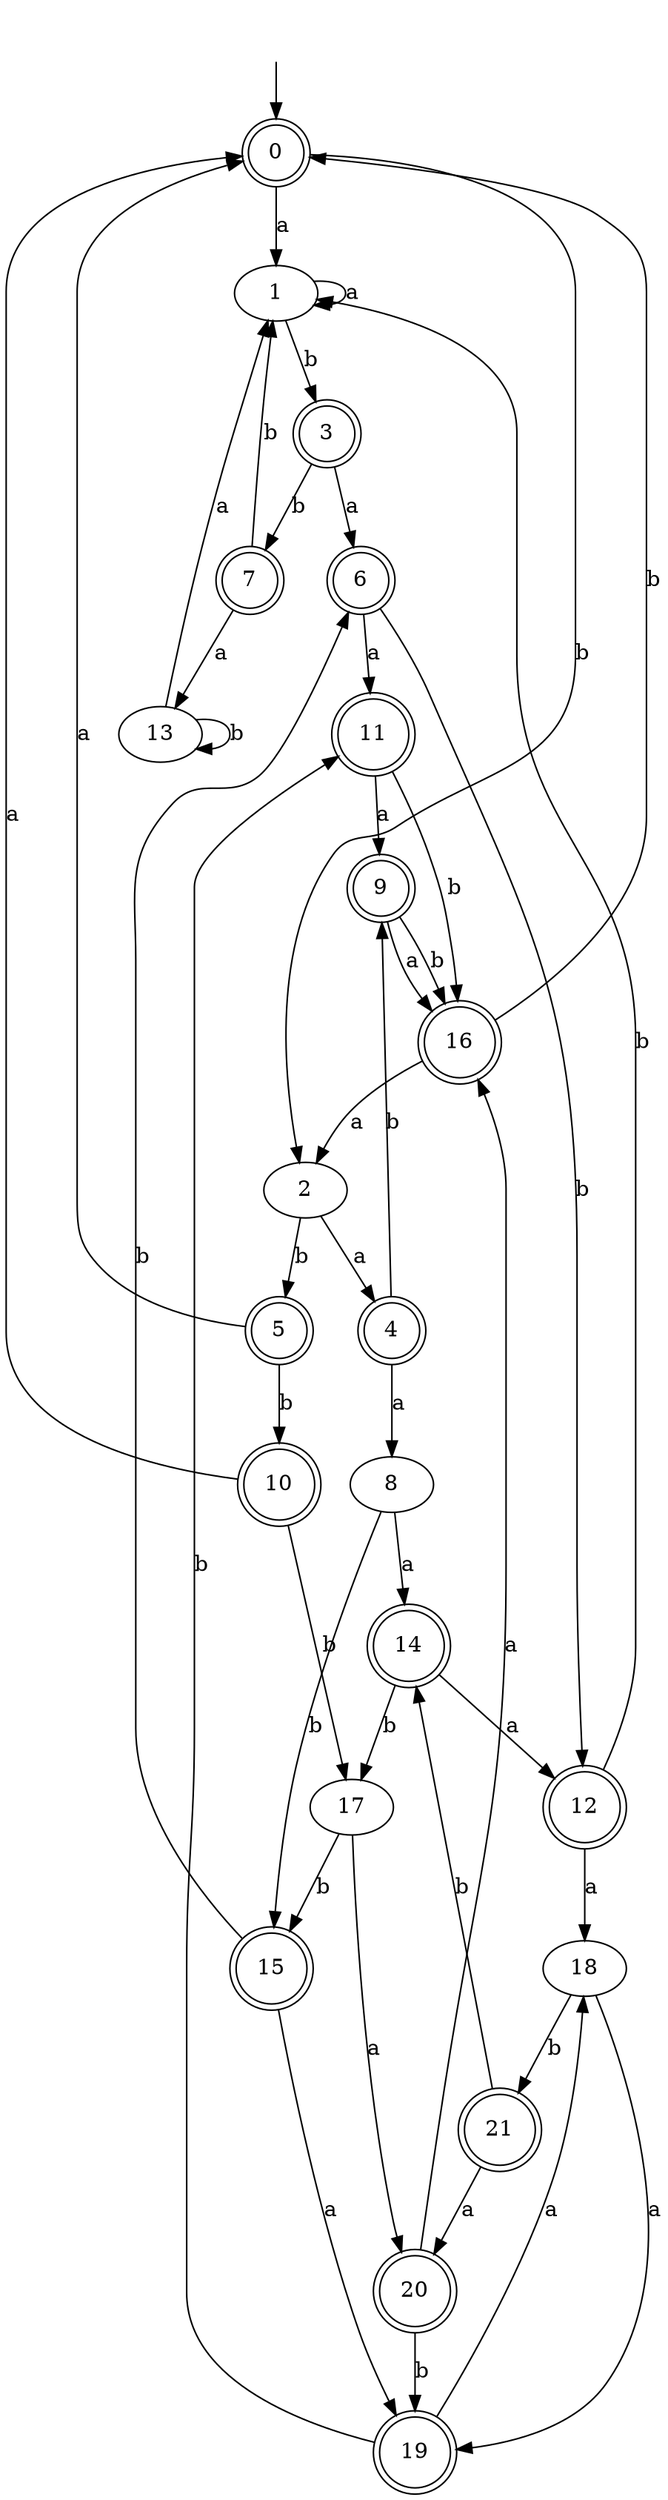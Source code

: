 digraph RandomDFA {
  __start0 [label="", shape=none];
  __start0 -> 0 [label=""];
  0 [shape=circle] [shape=doublecircle]
  0 -> 1 [label="a"]
  0 -> 2 [label="b"]
  1
  1 -> 1 [label="a"]
  1 -> 3 [label="b"]
  2
  2 -> 4 [label="a"]
  2 -> 5 [label="b"]
  3 [shape=doublecircle]
  3 -> 6 [label="a"]
  3 -> 7 [label="b"]
  4 [shape=doublecircle]
  4 -> 8 [label="a"]
  4 -> 9 [label="b"]
  5 [shape=doublecircle]
  5 -> 0 [label="a"]
  5 -> 10 [label="b"]
  6 [shape=doublecircle]
  6 -> 11 [label="a"]
  6 -> 12 [label="b"]
  7 [shape=doublecircle]
  7 -> 13 [label="a"]
  7 -> 1 [label="b"]
  8
  8 -> 14 [label="a"]
  8 -> 15 [label="b"]
  9 [shape=doublecircle]
  9 -> 16 [label="a"]
  9 -> 16 [label="b"]
  10 [shape=doublecircle]
  10 -> 0 [label="a"]
  10 -> 17 [label="b"]
  11 [shape=doublecircle]
  11 -> 9 [label="a"]
  11 -> 16 [label="b"]
  12 [shape=doublecircle]
  12 -> 18 [label="a"]
  12 -> 1 [label="b"]
  13
  13 -> 1 [label="a"]
  13 -> 13 [label="b"]
  14 [shape=doublecircle]
  14 -> 12 [label="a"]
  14 -> 17 [label="b"]
  15 [shape=doublecircle]
  15 -> 19 [label="a"]
  15 -> 6 [label="b"]
  16 [shape=doublecircle]
  16 -> 2 [label="a"]
  16 -> 0 [label="b"]
  17
  17 -> 20 [label="a"]
  17 -> 15 [label="b"]
  18
  18 -> 19 [label="a"]
  18 -> 21 [label="b"]
  19 [shape=doublecircle]
  19 -> 18 [label="a"]
  19 -> 11 [label="b"]
  20 [shape=doublecircle]
  20 -> 16 [label="a"]
  20 -> 19 [label="b"]
  21 [shape=doublecircle]
  21 -> 20 [label="a"]
  21 -> 14 [label="b"]
}
